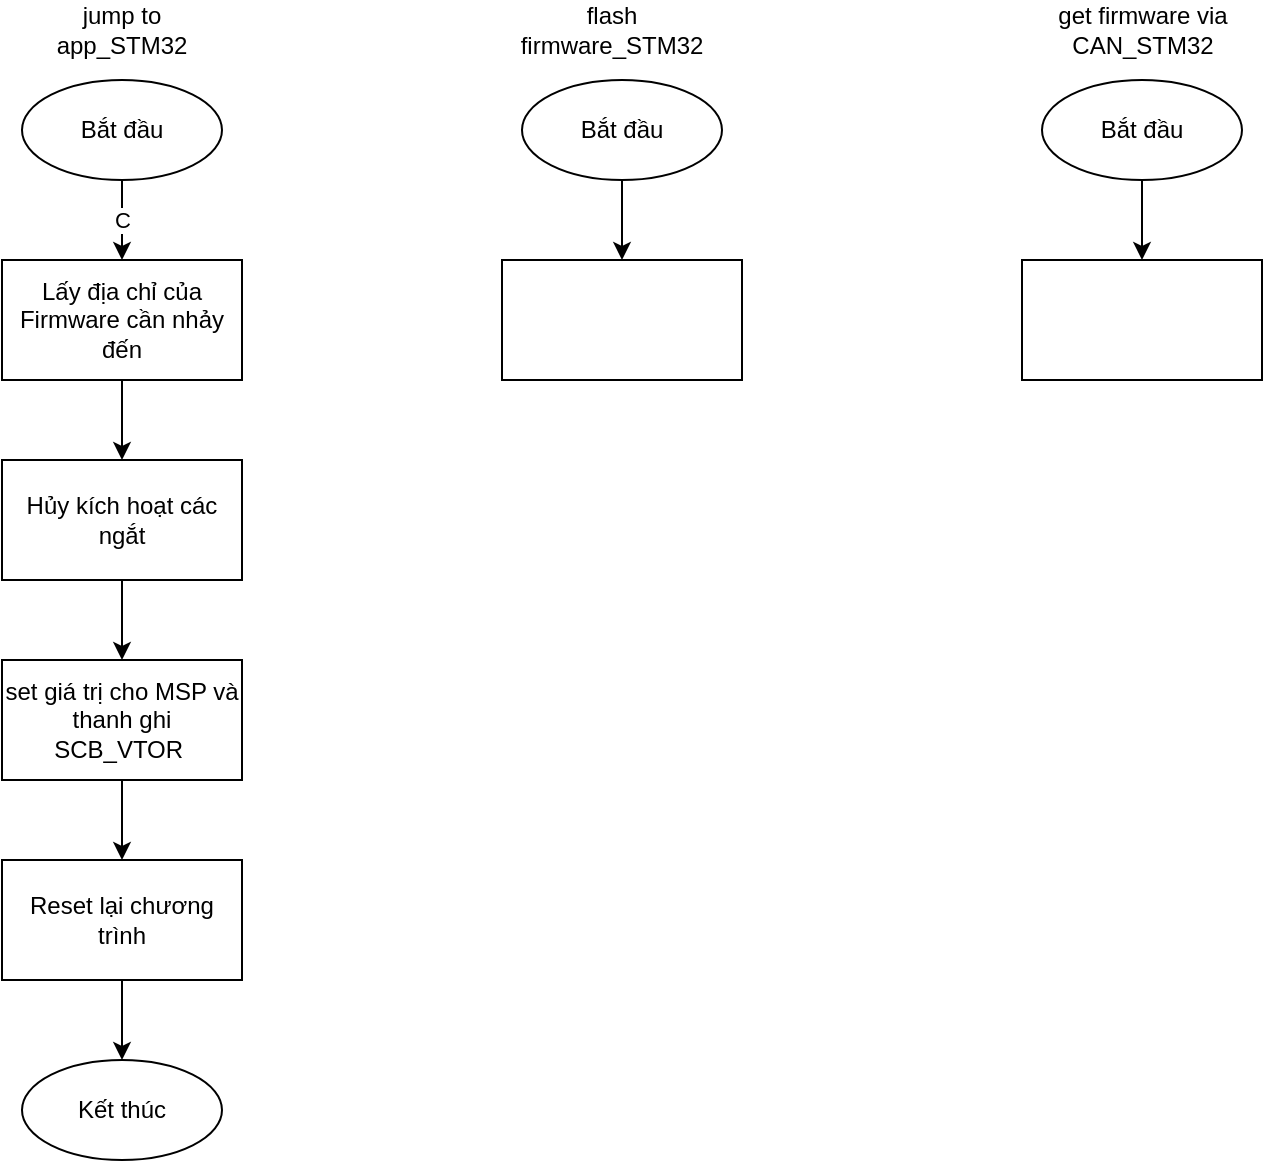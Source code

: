 <mxfile version="24.4.6" type="github" pages="2">
  <diagram name="STM32" id="g0ncL3MHdH6hdmwCsweq">
    <mxGraphModel dx="2514" dy="1337" grid="1" gridSize="10" guides="1" tooltips="1" connect="1" arrows="1" fold="1" page="1" pageScale="1" pageWidth="3300" pageHeight="4681" math="0" shadow="0">
      <root>
        <mxCell id="0" />
        <mxCell id="1" parent="0" />
        <mxCell id="3J8pXX3iUId4LDgB8-MB-4" value="C" style="edgeStyle=orthogonalEdgeStyle;rounded=0;orthogonalLoop=1;jettySize=auto;html=1;" edge="1" parent="1" source="3J8pXX3iUId4LDgB8-MB-1" target="3J8pXX3iUId4LDgB8-MB-3">
          <mxGeometry relative="1" as="geometry" />
        </mxCell>
        <mxCell id="3J8pXX3iUId4LDgB8-MB-1" value="Bắt đầu" style="ellipse;whiteSpace=wrap;html=1;" vertex="1" parent="1">
          <mxGeometry x="130" y="130" width="100" height="50" as="geometry" />
        </mxCell>
        <mxCell id="3J8pXX3iUId4LDgB8-MB-2" value="jump to app_STM32" style="text;html=1;align=center;verticalAlign=middle;whiteSpace=wrap;rounded=0;" vertex="1" parent="1">
          <mxGeometry x="150" y="90" width="60" height="30" as="geometry" />
        </mxCell>
        <mxCell id="3J8pXX3iUId4LDgB8-MB-6" value="" style="edgeStyle=orthogonalEdgeStyle;rounded=0;orthogonalLoop=1;jettySize=auto;html=1;" edge="1" parent="1" source="3J8pXX3iUId4LDgB8-MB-3" target="3J8pXX3iUId4LDgB8-MB-5">
          <mxGeometry relative="1" as="geometry" />
        </mxCell>
        <mxCell id="3J8pXX3iUId4LDgB8-MB-3" value="Lấy địa chỉ của Firmware cần nhảy đến" style="whiteSpace=wrap;html=1;" vertex="1" parent="1">
          <mxGeometry x="120" y="220" width="120" height="60" as="geometry" />
        </mxCell>
        <mxCell id="3J8pXX3iUId4LDgB8-MB-8" value="" style="edgeStyle=orthogonalEdgeStyle;rounded=0;orthogonalLoop=1;jettySize=auto;html=1;" edge="1" parent="1" source="3J8pXX3iUId4LDgB8-MB-5" target="3J8pXX3iUId4LDgB8-MB-7">
          <mxGeometry relative="1" as="geometry" />
        </mxCell>
        <mxCell id="3J8pXX3iUId4LDgB8-MB-5" value="Hủy kích hoạt các ngắt" style="whiteSpace=wrap;html=1;" vertex="1" parent="1">
          <mxGeometry x="120" y="320" width="120" height="60" as="geometry" />
        </mxCell>
        <mxCell id="3J8pXX3iUId4LDgB8-MB-11" value="" style="edgeStyle=orthogonalEdgeStyle;rounded=0;orthogonalLoop=1;jettySize=auto;html=1;" edge="1" parent="1" source="3J8pXX3iUId4LDgB8-MB-7" target="3J8pXX3iUId4LDgB8-MB-10">
          <mxGeometry relative="1" as="geometry" />
        </mxCell>
        <mxCell id="3J8pXX3iUId4LDgB8-MB-7" value="set giá trị cho MSP và thanh ghi&lt;div&gt;SCB_VTOR&amp;nbsp;&lt;/div&gt;" style="whiteSpace=wrap;html=1;" vertex="1" parent="1">
          <mxGeometry x="120" y="420" width="120" height="60" as="geometry" />
        </mxCell>
        <mxCell id="3J8pXX3iUId4LDgB8-MB-13" value="" style="edgeStyle=orthogonalEdgeStyle;rounded=0;orthogonalLoop=1;jettySize=auto;html=1;" edge="1" parent="1" source="3J8pXX3iUId4LDgB8-MB-10" target="3J8pXX3iUId4LDgB8-MB-12">
          <mxGeometry relative="1" as="geometry" />
        </mxCell>
        <mxCell id="3J8pXX3iUId4LDgB8-MB-10" value="Reset lại chương trình" style="whiteSpace=wrap;html=1;" vertex="1" parent="1">
          <mxGeometry x="120" y="520" width="120" height="60" as="geometry" />
        </mxCell>
        <mxCell id="3J8pXX3iUId4LDgB8-MB-12" value="Kết thúc" style="ellipse;whiteSpace=wrap;html=1;" vertex="1" parent="1">
          <mxGeometry x="130" y="620" width="100" height="50" as="geometry" />
        </mxCell>
        <mxCell id="3J8pXX3iUId4LDgB8-MB-17" value="" style="edgeStyle=orthogonalEdgeStyle;rounded=0;orthogonalLoop=1;jettySize=auto;html=1;" edge="1" parent="1" source="3J8pXX3iUId4LDgB8-MB-14" target="3J8pXX3iUId4LDgB8-MB-16">
          <mxGeometry relative="1" as="geometry" />
        </mxCell>
        <mxCell id="3J8pXX3iUId4LDgB8-MB-14" value="Bắt đầu" style="ellipse;whiteSpace=wrap;html=1;" vertex="1" parent="1">
          <mxGeometry x="380" y="130" width="100" height="50" as="geometry" />
        </mxCell>
        <mxCell id="3J8pXX3iUId4LDgB8-MB-15" value="flash firmware_STM32" style="text;html=1;align=center;verticalAlign=middle;whiteSpace=wrap;rounded=0;" vertex="1" parent="1">
          <mxGeometry x="395" y="90" width="60" height="30" as="geometry" />
        </mxCell>
        <mxCell id="3J8pXX3iUId4LDgB8-MB-16" value="" style="whiteSpace=wrap;html=1;" vertex="1" parent="1">
          <mxGeometry x="370" y="220" width="120" height="60" as="geometry" />
        </mxCell>
        <mxCell id="3J8pXX3iUId4LDgB8-MB-18" value="" style="edgeStyle=orthogonalEdgeStyle;rounded=0;orthogonalLoop=1;jettySize=auto;html=1;" edge="1" parent="1" source="3J8pXX3iUId4LDgB8-MB-19" target="3J8pXX3iUId4LDgB8-MB-21">
          <mxGeometry relative="1" as="geometry" />
        </mxCell>
        <mxCell id="3J8pXX3iUId4LDgB8-MB-19" value="Bắt đầu" style="ellipse;whiteSpace=wrap;html=1;" vertex="1" parent="1">
          <mxGeometry x="640" y="130" width="100" height="50" as="geometry" />
        </mxCell>
        <mxCell id="3J8pXX3iUId4LDgB8-MB-20" value="get firmware via CAN_STM32" style="text;html=1;align=center;verticalAlign=middle;whiteSpace=wrap;rounded=0;" vertex="1" parent="1">
          <mxGeometry x="632.5" y="90" width="115" height="30" as="geometry" />
        </mxCell>
        <mxCell id="3J8pXX3iUId4LDgB8-MB-21" value="" style="whiteSpace=wrap;html=1;" vertex="1" parent="1">
          <mxGeometry x="630" y="220" width="120" height="60" as="geometry" />
        </mxCell>
      </root>
    </mxGraphModel>
  </diagram>
  <diagram id="LQ2ObDcqqwT7w7hI3hI6" name="ATMEGA">
    <mxGraphModel dx="2200" dy="1170" grid="1" gridSize="10" guides="1" tooltips="1" connect="1" arrows="1" fold="1" page="1" pageScale="1" pageWidth="3300" pageHeight="4681" math="0" shadow="0">
      <root>
        <mxCell id="0" />
        <mxCell id="1" parent="0" />
        <mxCell id="Tbp9eoXFk447Uqnw9BZA-1" value="C" style="edgeStyle=orthogonalEdgeStyle;rounded=0;orthogonalLoop=1;jettySize=auto;html=1;" edge="1" parent="1" source="Tbp9eoXFk447Uqnw9BZA-2" target="Tbp9eoXFk447Uqnw9BZA-5">
          <mxGeometry relative="1" as="geometry" />
        </mxCell>
        <mxCell id="Tbp9eoXFk447Uqnw9BZA-2" value="Bắt đầu" style="ellipse;whiteSpace=wrap;html=1;" vertex="1" parent="1">
          <mxGeometry x="130" y="130" width="100" height="50" as="geometry" />
        </mxCell>
        <mxCell id="Tbp9eoXFk447Uqnw9BZA-3" value="jump to app_STM32" style="text;html=1;align=center;verticalAlign=middle;whiteSpace=wrap;rounded=0;" vertex="1" parent="1">
          <mxGeometry x="150" y="90" width="60" height="30" as="geometry" />
        </mxCell>
        <mxCell id="Tbp9eoXFk447Uqnw9BZA-4" value="" style="edgeStyle=orthogonalEdgeStyle;rounded=0;orthogonalLoop=1;jettySize=auto;html=1;" edge="1" parent="1" source="Tbp9eoXFk447Uqnw9BZA-5" target="Tbp9eoXFk447Uqnw9BZA-7">
          <mxGeometry relative="1" as="geometry" />
        </mxCell>
        <mxCell id="Tbp9eoXFk447Uqnw9BZA-5" value="Lấy địa chỉ của Firmware cần nhảy đến" style="whiteSpace=wrap;html=1;" vertex="1" parent="1">
          <mxGeometry x="120" y="220" width="120" height="60" as="geometry" />
        </mxCell>
        <mxCell id="Tbp9eoXFk447Uqnw9BZA-6" value="" style="edgeStyle=orthogonalEdgeStyle;rounded=0;orthogonalLoop=1;jettySize=auto;html=1;" edge="1" parent="1" source="Tbp9eoXFk447Uqnw9BZA-7" target="Tbp9eoXFk447Uqnw9BZA-9">
          <mxGeometry relative="1" as="geometry" />
        </mxCell>
        <mxCell id="Tbp9eoXFk447Uqnw9BZA-7" value="Hủy kích hoạt các ngắt" style="whiteSpace=wrap;html=1;" vertex="1" parent="1">
          <mxGeometry x="120" y="320" width="120" height="60" as="geometry" />
        </mxCell>
        <mxCell id="Tbp9eoXFk447Uqnw9BZA-8" value="" style="edgeStyle=orthogonalEdgeStyle;rounded=0;orthogonalLoop=1;jettySize=auto;html=1;" edge="1" parent="1" source="Tbp9eoXFk447Uqnw9BZA-9" target="Tbp9eoXFk447Uqnw9BZA-11">
          <mxGeometry relative="1" as="geometry" />
        </mxCell>
        <mxCell id="Tbp9eoXFk447Uqnw9BZA-9" value="set giá trị cho MSP và thanh ghi&lt;div&gt;SCB_VTOR&amp;nbsp;&lt;/div&gt;" style="whiteSpace=wrap;html=1;" vertex="1" parent="1">
          <mxGeometry x="120" y="420" width="120" height="60" as="geometry" />
        </mxCell>
        <mxCell id="Tbp9eoXFk447Uqnw9BZA-10" value="" style="edgeStyle=orthogonalEdgeStyle;rounded=0;orthogonalLoop=1;jettySize=auto;html=1;" edge="1" parent="1" source="Tbp9eoXFk447Uqnw9BZA-11" target="Tbp9eoXFk447Uqnw9BZA-12">
          <mxGeometry relative="1" as="geometry" />
        </mxCell>
        <mxCell id="Tbp9eoXFk447Uqnw9BZA-11" value="Reset lại chương trình" style="whiteSpace=wrap;html=1;" vertex="1" parent="1">
          <mxGeometry x="120" y="520" width="120" height="60" as="geometry" />
        </mxCell>
        <mxCell id="Tbp9eoXFk447Uqnw9BZA-12" value="Kết thúc" style="ellipse;whiteSpace=wrap;html=1;" vertex="1" parent="1">
          <mxGeometry x="130" y="620" width="100" height="50" as="geometry" />
        </mxCell>
        <mxCell id="Tbp9eoXFk447Uqnw9BZA-13" value="" style="edgeStyle=orthogonalEdgeStyle;rounded=0;orthogonalLoop=1;jettySize=auto;html=1;" edge="1" parent="1" source="Tbp9eoXFk447Uqnw9BZA-14" target="Tbp9eoXFk447Uqnw9BZA-16">
          <mxGeometry relative="1" as="geometry" />
        </mxCell>
        <mxCell id="Tbp9eoXFk447Uqnw9BZA-14" value="Bắt đầu" style="ellipse;whiteSpace=wrap;html=1;" vertex="1" parent="1">
          <mxGeometry x="380" y="130" width="100" height="50" as="geometry" />
        </mxCell>
        <mxCell id="Tbp9eoXFk447Uqnw9BZA-15" value="flash firmware_STM32" style="text;html=1;align=center;verticalAlign=middle;whiteSpace=wrap;rounded=0;" vertex="1" parent="1">
          <mxGeometry x="395" y="90" width="60" height="30" as="geometry" />
        </mxCell>
        <mxCell id="Tbp9eoXFk447Uqnw9BZA-16" value="" style="whiteSpace=wrap;html=1;" vertex="1" parent="1">
          <mxGeometry x="370" y="220" width="120" height="60" as="geometry" />
        </mxCell>
        <mxCell id="Tbp9eoXFk447Uqnw9BZA-17" value="" style="edgeStyle=orthogonalEdgeStyle;rounded=0;orthogonalLoop=1;jettySize=auto;html=1;" edge="1" parent="1" source="Tbp9eoXFk447Uqnw9BZA-18" target="Tbp9eoXFk447Uqnw9BZA-20">
          <mxGeometry relative="1" as="geometry" />
        </mxCell>
        <mxCell id="Tbp9eoXFk447Uqnw9BZA-18" value="Bắt đầu" style="ellipse;whiteSpace=wrap;html=1;" vertex="1" parent="1">
          <mxGeometry x="640" y="130" width="100" height="50" as="geometry" />
        </mxCell>
        <mxCell id="Tbp9eoXFk447Uqnw9BZA-19" value="get firmware via CAN_STM32" style="text;html=1;align=center;verticalAlign=middle;whiteSpace=wrap;rounded=0;" vertex="1" parent="1">
          <mxGeometry x="632.5" y="90" width="115" height="30" as="geometry" />
        </mxCell>
        <mxCell id="Tbp9eoXFk447Uqnw9BZA-20" value="" style="whiteSpace=wrap;html=1;" vertex="1" parent="1">
          <mxGeometry x="630" y="220" width="120" height="60" as="geometry" />
        </mxCell>
      </root>
    </mxGraphModel>
  </diagram>
</mxfile>
